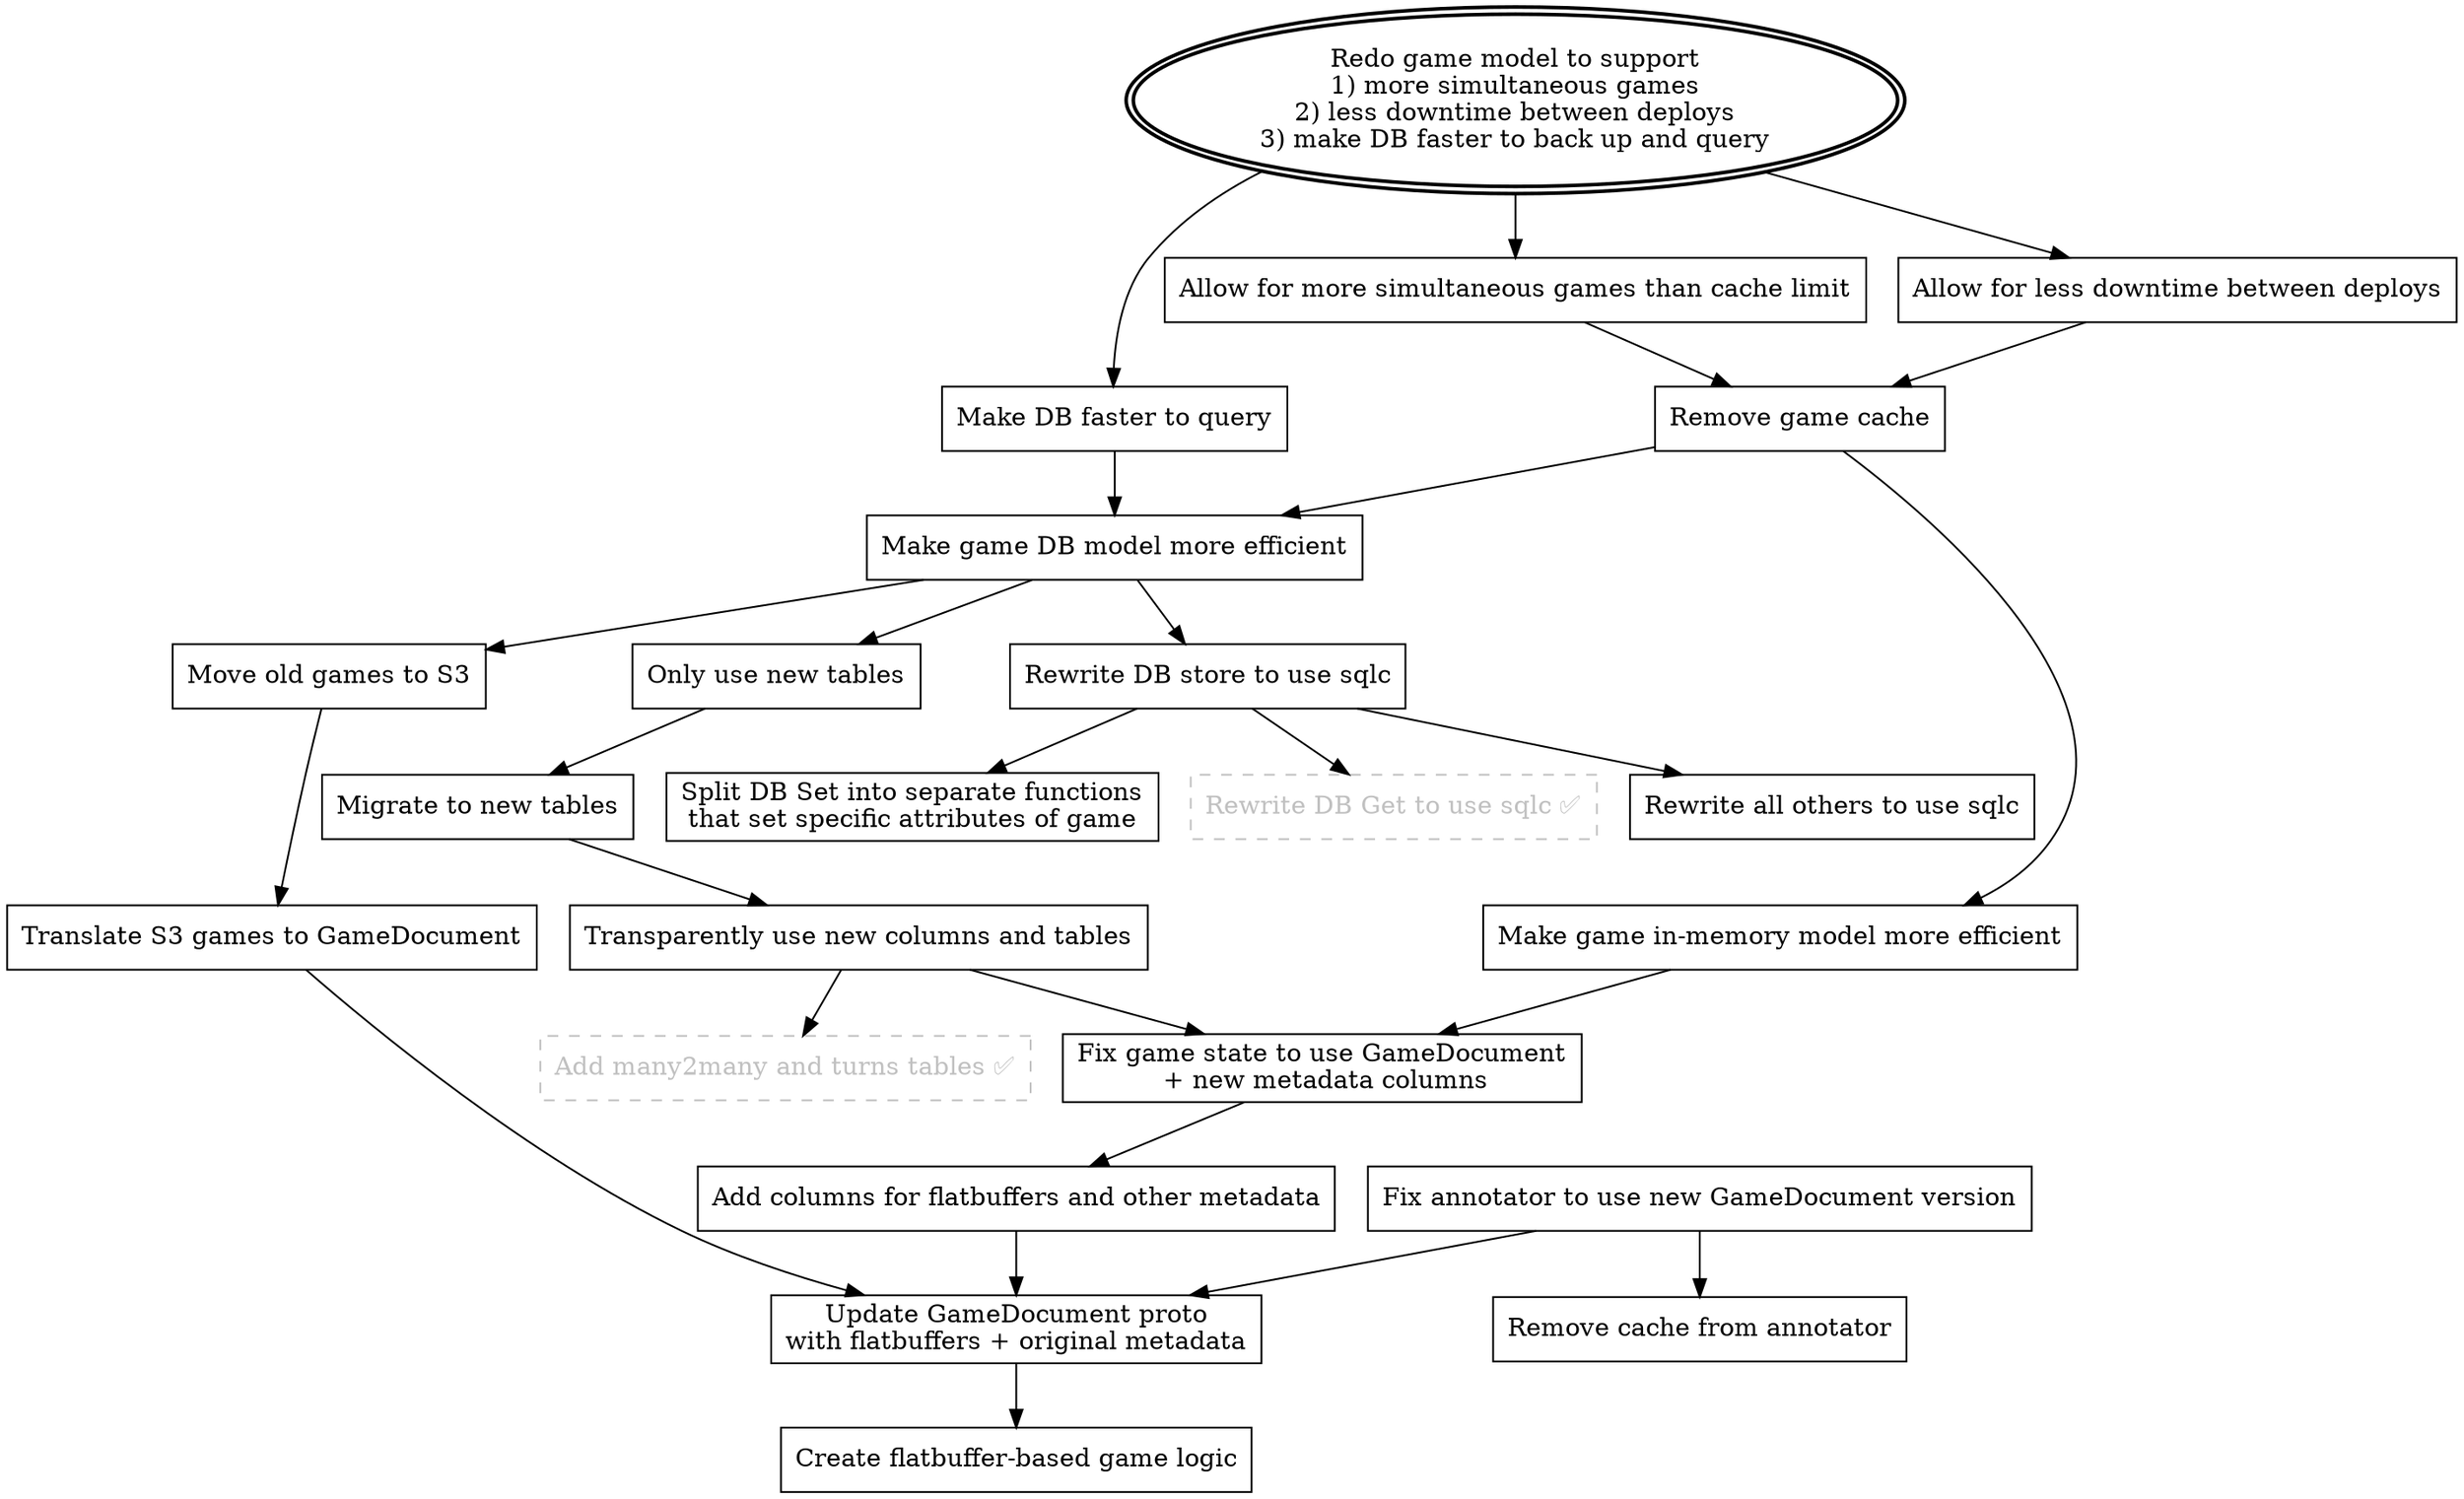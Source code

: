 digraph RedoGameModel {
    Goal [label="Redo game model to support\n1) more simultaneous games\n2) less downtime between deploys\n3) make DB faster to back up and query";
    shape=oval, peripheries=2, style=bold];

    // Define a reusable style for "checked nodes"  ✅
    node [shape=box, color=gray, fontcolor=gray, style=dashed];
    DBGet [label="Rewrite DB Get to use sqlc ✅"];
    AddOtherTables [label="Add many2many and turns tables ✅"];

    // Reset to default for other uncompleted nodes
    node [shape=box, color=black, fontcolor=black, style=solid];

    MoreSimultaneousGames [label="Allow for more simultaneous games than cache limit"];
    LessDowntimeBetweenDeploys [label="Allow for less downtime between deploys"];
    MakeDBFaster [label="Make DB faster to query"];


    OnlyUseOtherTables [label="Only use new tables"];
    MigrateToNewTables [label="Migrate to new tables"];
    UseOtherTables [label="Transparently use new columns and tables"];
    RemoveGameCache [label="Remove game cache"];
    EfficientTable [label="Make game DB model more efficient"];
    EfficientGameMemoryModel [label="Make game in-memory model more efficient"];
    FlatBuffersForGames [label="Create flatbuffer-based game logic"];
    OldGamesInS3 [label="Move old games to S3"];
    TranslateToGameDocument [label="Translate S3 games to GameDocument"];
    SQLCDBStore [label="Rewrite DB store to use sqlc"];
    SQLCOtherFuncs [label="Rewrite all others to use sqlc"];
    DBSetSplit [label="Split DB Set into separate functions\nthat set specific attributes of game"];
    FixAnnotatorToUseNewGameDocument [label="Fix annotator to use new GameDocument version" ];
    FixGameStateToUseGameDocument [label="Fix game state to use GameDocument\n + new metadata columns"];
    AddColumnsForFBAndOtherMetadata [label="Add columns for flatbuffers and other metadata"];
    UpdateGameDocumentProto [label="Update GameDocument proto\nwith flatbuffers + original metadata"];
    RemoveCacheFromAnnotator [label="Remove cache from annotator"];
    // Arrows
    Goal -> MoreSimultaneousGames;
    Goal -> LessDowntimeBetweenDeploys;
    Goal -> MakeDBFaster;

    MoreSimultaneousGames -> RemoveGameCache;
    LessDowntimeBetweenDeploys -> RemoveGameCache;
    MakeDBFaster -> EfficientTable;

    RemoveGameCache -> EfficientTable;
    RemoveGameCache -> EfficientGameMemoryModel;
    EfficientGameMemoryModel -> FixGameStateToUseGameDocument;
    EfficientTable-> OnlyUseOtherTables;
    FixGameStateToUseGameDocument -> AddColumnsForFBAndOtherMetadata;
    UpdateGameDocumentProto -> FlatBuffersForGames;
    OnlyUseOtherTables -> MigrateToNewTables;
    MigrateToNewTables -> UseOtherTables;
    EfficientTable -> SQLCDBStore;
    EfficientTable -> OldGamesInS3;
    OldGamesInS3 -> TranslateToGameDocument;
    TranslateToGameDocument -> UpdateGameDocumentProto;
    UseOtherTables -> AddOtherTables;
    UseOtherTables -> FixGameStateToUseGameDocument;
    AddColumnsForFBAndOtherMetadata -> UpdateGameDocumentProto;
    SQLCDBStore -> DBGet;
    SQLCDBStore -> DBSetSplit;
    SQLCDBStore -> SQLCOtherFuncs;
    FixAnnotatorToUseNewGameDocument -> UpdateGameDocumentProto;
    FixAnnotatorToUseNewGameDocument -> RemoveCacheFromAnnotator;
}

